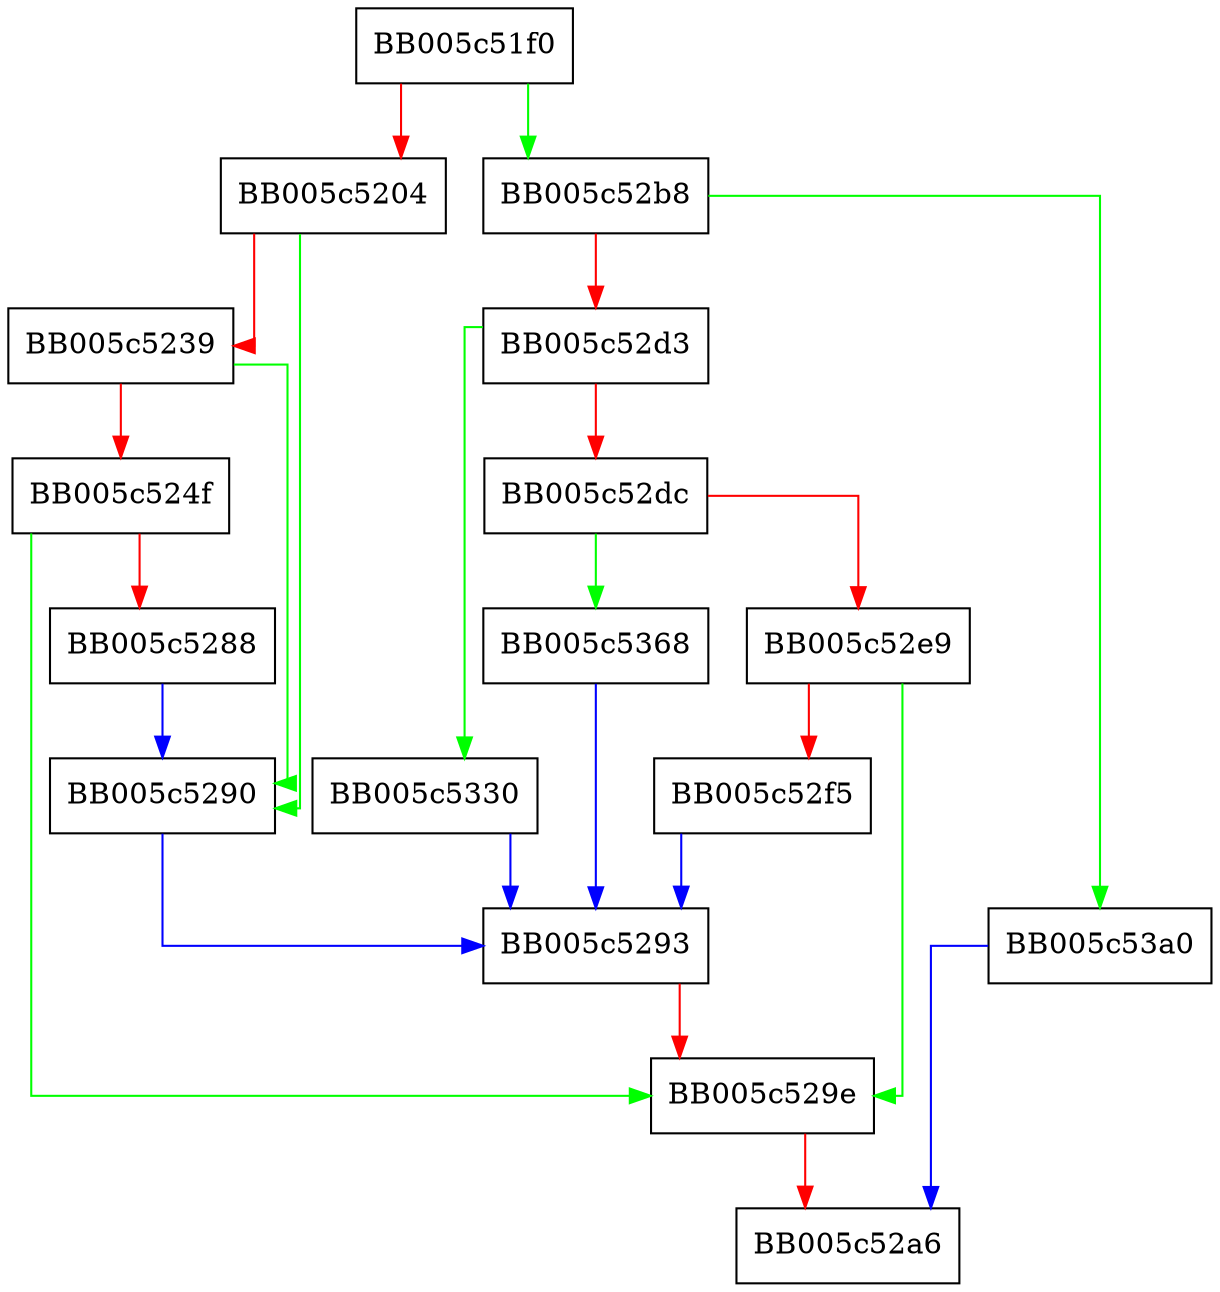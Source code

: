 digraph EVP_PKEY2PKCS8 {
  node [shape="box"];
  graph [splines=ortho];
  BB005c51f0 -> BB005c52b8 [color="green"];
  BB005c51f0 -> BB005c5204 [color="red"];
  BB005c5204 -> BB005c5290 [color="green"];
  BB005c5204 -> BB005c5239 [color="red"];
  BB005c5239 -> BB005c5290 [color="green"];
  BB005c5239 -> BB005c524f [color="red"];
  BB005c524f -> BB005c529e [color="green"];
  BB005c524f -> BB005c5288 [color="red"];
  BB005c5288 -> BB005c5290 [color="blue"];
  BB005c5290 -> BB005c5293 [color="blue"];
  BB005c5293 -> BB005c529e [color="red"];
  BB005c529e -> BB005c52a6 [color="red"];
  BB005c52b8 -> BB005c53a0 [color="green"];
  BB005c52b8 -> BB005c52d3 [color="red"];
  BB005c52d3 -> BB005c5330 [color="green"];
  BB005c52d3 -> BB005c52dc [color="red"];
  BB005c52dc -> BB005c5368 [color="green"];
  BB005c52dc -> BB005c52e9 [color="red"];
  BB005c52e9 -> BB005c529e [color="green"];
  BB005c52e9 -> BB005c52f5 [color="red"];
  BB005c52f5 -> BB005c5293 [color="blue"];
  BB005c5330 -> BB005c5293 [color="blue"];
  BB005c5368 -> BB005c5293 [color="blue"];
  BB005c53a0 -> BB005c52a6 [color="blue"];
}